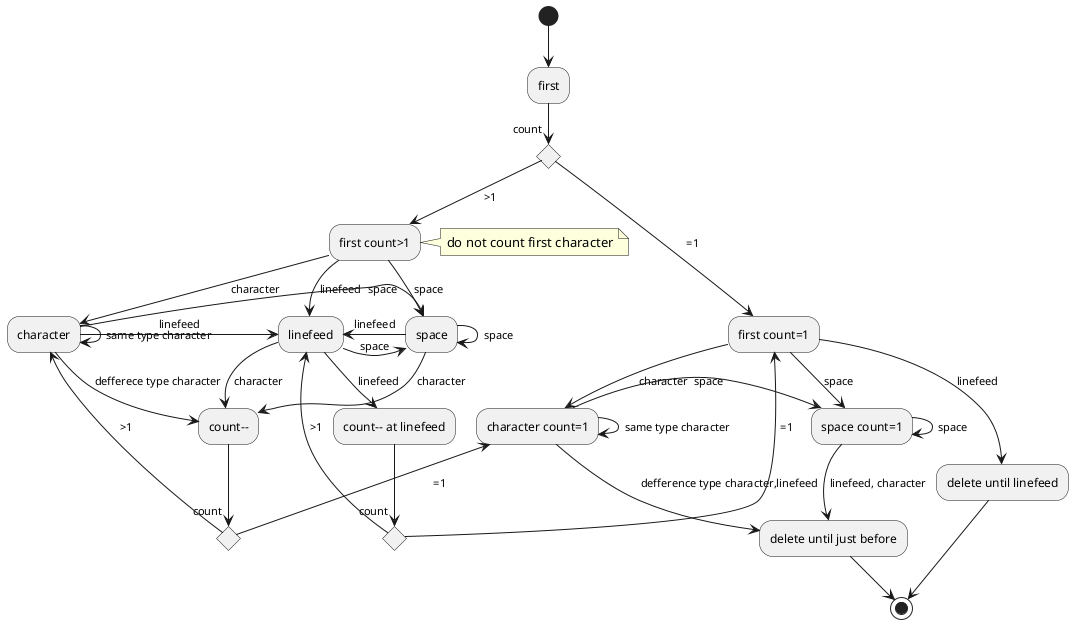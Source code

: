 @startuml

(*) --> first
if "count" then
--> [ =1] "first count=1"
else
--> [>1] "first count>1"
note right :do not count first character
end if

"first count=1" --> [character] "character count=1"
"first count=1" --> [space] "space count=1"
"first count=1" --> [linefeed] "delete until linefeed"
"delete until linefeed" --> (*)
"character count=1" --> [defference type character,linefeed] "delete until just before"
"character count=1" -> [same type character] "character count=1"
"character count=1" -> [space] "space count=1"
"space count=1" -> [space] "space count=1"
"space count=1" --> [linefeed, character] "delete until just before"
"delete until just before" --> (*)

"first count>1" --> [character] "character"
"first count>1" --> [space] "space"
"first count>1" --> [linefeed] "linefeed"
"character" --> [defferece type character] "count--"
if "count" then
-up-> [ =1] "character count=1"
else
-up-> [>1] "character"
end if
"character" -> [same type character] "character"
"character" -> [space] "space"
"character" -> [linefeed] "linefeed"
"space" --> [character] "count--"
"space" -> [space] "space"
"space" -> [linefeed] linefeed
"linefeed" -down-> [linefeed] "count-- at linefeed"
if "count" then
-up-> [ =1] "first count=1"
else
-up-> [>1] "linefeed"
end if
"linefeed" --> [character] "count--"
"linefeed" -> [space] "space"

@enduml

